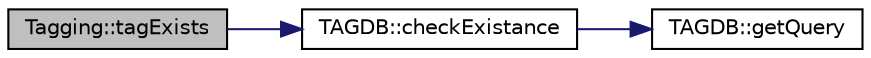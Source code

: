 digraph "Tagging::tagExists"
{
 // INTERACTIVE_SVG=YES
 // LATEX_PDF_SIZE
  edge [fontname="Helvetica",fontsize="10",labelfontname="Helvetica",labelfontsize="10"];
  node [fontname="Helvetica",fontsize="10",shape=record];
  rankdir="LR";
  Node277 [label="Tagging::tagExists",height=0.2,width=0.4,color="black", fillcolor="grey75", style="filled", fontcolor="black",tooltip=" "];
  Node277 -> Node278 [color="midnightblue",fontsize="10",style="solid",fontname="Helvetica"];
  Node278 [label="TAGDB::checkExistance",height=0.2,width=0.4,color="black", fillcolor="white", style="filled",URL="$class_t_a_g_d_b.html#a9ee3a77d351fc992bb6c67b267b2efab",tooltip=" "];
  Node278 -> Node279 [color="midnightblue",fontsize="10",style="solid",fontname="Helvetica"];
  Node279 [label="TAGDB::getQuery",height=0.2,width=0.4,color="black", fillcolor="white", style="filled",URL="$class_t_a_g_d_b.html#ae90d363ffa72013cdfe742c606888432",tooltip=" "];
}
